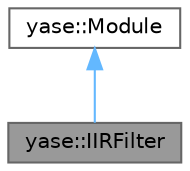 digraph "yase::IIRFilter"
{
 // LATEX_PDF_SIZE
  bgcolor="transparent";
  edge [fontname=Helvetica,fontsize=10,labelfontname=Helvetica,labelfontsize=10];
  node [fontname=Helvetica,fontsize=10,shape=box,height=0.2,width=0.4];
  Node1 [id="Node000001",label="yase::IIRFilter",height=0.2,width=0.4,color="gray40", fillcolor="grey60", style="filled", fontcolor="black",tooltip="This module implements an Infinite Impulse Response (IIR) filter."];
  Node2 -> Node1 [id="edge1_Node000001_Node000002",dir="back",color="steelblue1",style="solid",tooltip=" "];
  Node2 [id="Node000002",label="yase::Module",height=0.2,width=0.4,color="gray40", fillcolor="white", style="filled",URL="$classyase_1_1_module.html",tooltip="An abstract base class for modules."];
}
